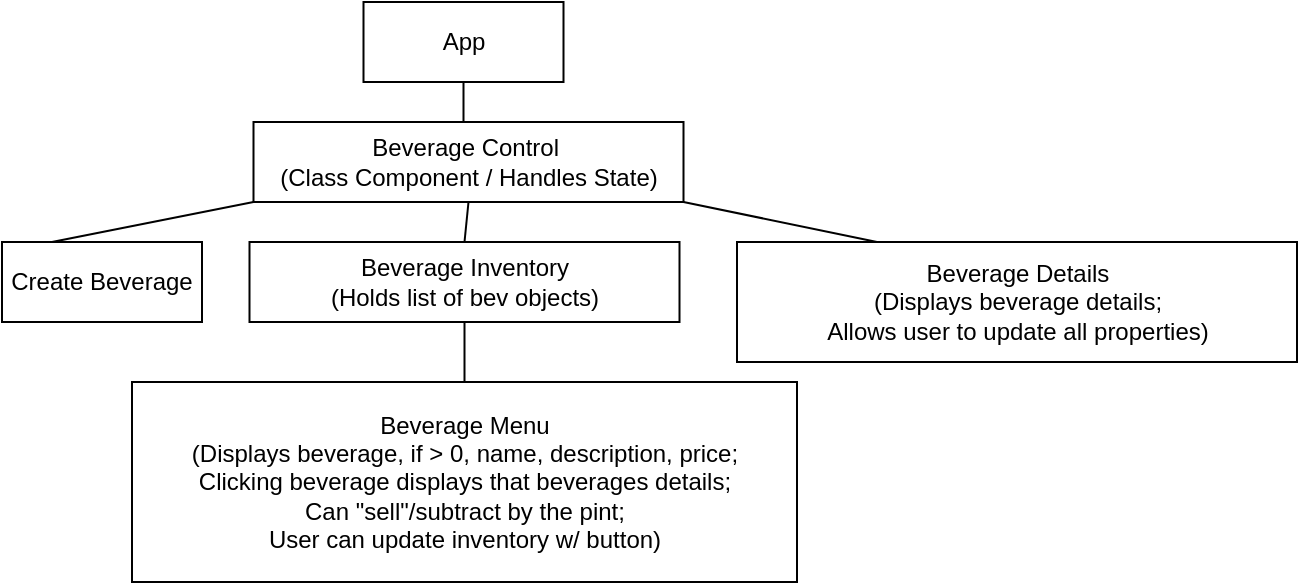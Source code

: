 <mxfile version="17.4.6" type="github">
  <diagram id="eGEJDaj6SYlvqcA72SZF" name="Page-1">
    <mxGraphModel dx="623" dy="661" grid="1" gridSize="10" guides="1" tooltips="1" connect="1" arrows="1" fold="1" page="1" pageScale="1" pageWidth="827" pageHeight="1169" math="0" shadow="0">
      <root>
        <mxCell id="0" />
        <mxCell id="1" parent="0" />
        <mxCell id="y5f6hxjgZu6ScxN4eYrp-1" value="App" style="whiteSpace=wrap;html=1;align=center;" parent="1" vertex="1">
          <mxGeometry x="360.75" y="40" width="100" height="40" as="geometry" />
        </mxCell>
        <mxCell id="y5f6hxjgZu6ScxN4eYrp-2" value="Beverage Control&amp;nbsp;&lt;br&gt;(Class Component / Handles State)" style="whiteSpace=wrap;html=1;align=center;" parent="1" vertex="1">
          <mxGeometry x="305.75" y="100" width="215" height="40" as="geometry" />
        </mxCell>
        <mxCell id="y5f6hxjgZu6ScxN4eYrp-3" value="Beverage Inventory&lt;br&gt;(Holds list of bev objects)" style="whiteSpace=wrap;html=1;align=center;" parent="1" vertex="1">
          <mxGeometry x="303.75" y="160" width="215" height="40" as="geometry" />
        </mxCell>
        <mxCell id="y5f6hxjgZu6ScxN4eYrp-5" value="Beverage Details&lt;br&gt;(Displays beverage details;&lt;br&gt;Allows user to update all properties)" style="whiteSpace=wrap;html=1;align=center;" parent="1" vertex="1">
          <mxGeometry x="547.5" y="160" width="280" height="60" as="geometry" />
        </mxCell>
        <mxCell id="y5f6hxjgZu6ScxN4eYrp-6" value="Beverage Menu&lt;br&gt;(Displays beverage, if &amp;gt; 0, name, description, price;&lt;br&gt;Clicking beverage displays that beverages details;&lt;br&gt;Can &quot;sell&quot;/subtract by the pint;&lt;br&gt;User can update inventory w/ button)" style="whiteSpace=wrap;html=1;align=center;" parent="1" vertex="1">
          <mxGeometry x="245" y="230" width="332.5" height="100" as="geometry" />
        </mxCell>
        <mxCell id="5Ynr9P_wDF0KFYhToqWw-8" value="" style="endArrow=none;html=1;rounded=0;entryX=0.5;entryY=0;entryDx=0;entryDy=0;exitX=0.5;exitY=1;exitDx=0;exitDy=0;" parent="1" source="y5f6hxjgZu6ScxN4eYrp-3" target="y5f6hxjgZu6ScxN4eYrp-6" edge="1">
          <mxGeometry relative="1" as="geometry">
            <mxPoint x="440.5" y="210" as="sourcePoint" />
            <mxPoint x="668.75" y="400" as="targetPoint" />
          </mxGeometry>
        </mxCell>
        <mxCell id="5Ynr9P_wDF0KFYhToqWw-9" value="" style="endArrow=none;html=1;rounded=0;exitX=0.5;exitY=1;exitDx=0;exitDy=0;" parent="1" source="y5f6hxjgZu6ScxN4eYrp-1" edge="1">
          <mxGeometry relative="1" as="geometry">
            <mxPoint x="680.75" y="370" as="sourcePoint" />
            <mxPoint x="410.75" y="100" as="targetPoint" />
          </mxGeometry>
        </mxCell>
        <mxCell id="0Xkvq-vCAsGb3F_Y85k6-5" value="Create Beverage" style="whiteSpace=wrap;html=1;align=center;" parent="1" vertex="1">
          <mxGeometry x="180" y="160" width="100" height="40" as="geometry" />
        </mxCell>
        <mxCell id="0Xkvq-vCAsGb3F_Y85k6-6" value="" style="endArrow=none;html=1;rounded=0;entryX=0;entryY=1;entryDx=0;entryDy=0;exitX=0.25;exitY=0;exitDx=0;exitDy=0;" parent="1" source="0Xkvq-vCAsGb3F_Y85k6-5" target="y5f6hxjgZu6ScxN4eYrp-2" edge="1">
          <mxGeometry relative="1" as="geometry">
            <mxPoint x="420" y="360" as="sourcePoint" />
            <mxPoint x="580" y="360" as="targetPoint" />
          </mxGeometry>
        </mxCell>
        <mxCell id="0Xkvq-vCAsGb3F_Y85k6-8" value="" style="endArrow=none;html=1;rounded=0;entryX=1;entryY=1;entryDx=0;entryDy=0;exitX=0.25;exitY=0;exitDx=0;exitDy=0;" parent="1" source="y5f6hxjgZu6ScxN4eYrp-5" target="y5f6hxjgZu6ScxN4eYrp-2" edge="1">
          <mxGeometry relative="1" as="geometry">
            <mxPoint x="65" y="180" as="sourcePoint" />
            <mxPoint x="325.75" y="160" as="targetPoint" />
          </mxGeometry>
        </mxCell>
        <mxCell id="0Xkvq-vCAsGb3F_Y85k6-9" value="" style="endArrow=none;html=1;rounded=0;entryX=0.5;entryY=1;entryDx=0;entryDy=0;exitX=0.5;exitY=0;exitDx=0;exitDy=0;" parent="1" source="y5f6hxjgZu6ScxN4eYrp-3" target="y5f6hxjgZu6ScxN4eYrp-2" edge="1">
          <mxGeometry relative="1" as="geometry">
            <mxPoint x="430" y="150" as="sourcePoint" />
            <mxPoint x="430" y="150" as="targetPoint" />
          </mxGeometry>
        </mxCell>
      </root>
    </mxGraphModel>
  </diagram>
</mxfile>
